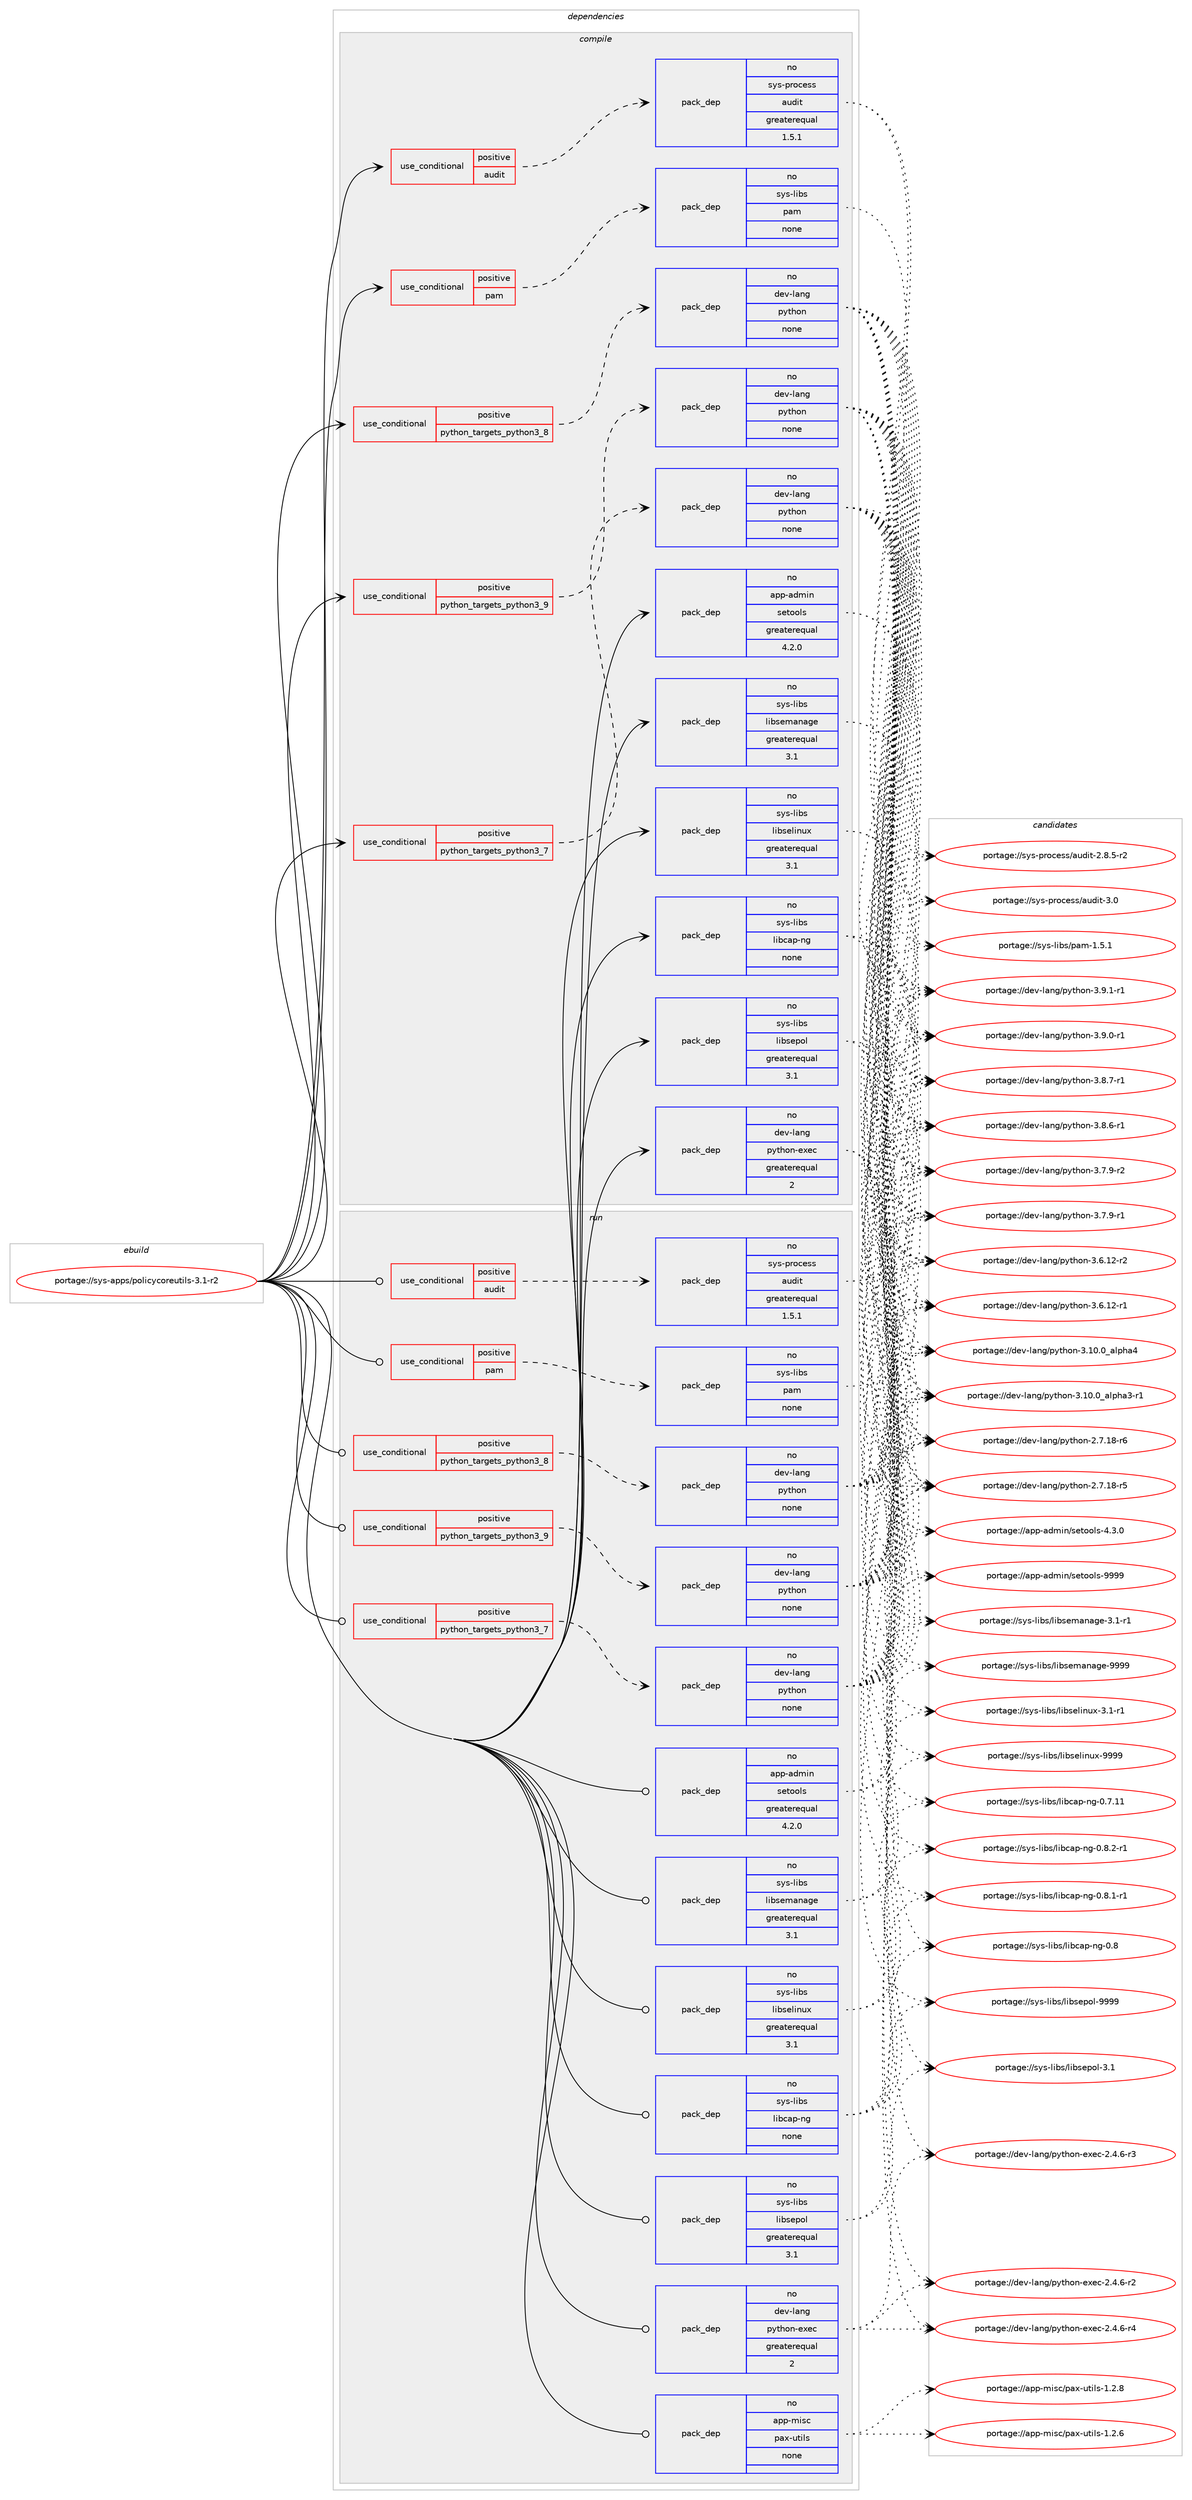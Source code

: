 digraph prolog {

# *************
# Graph options
# *************

newrank=true;
concentrate=true;
compound=true;
graph [rankdir=LR,fontname=Helvetica,fontsize=10,ranksep=1.5];#, ranksep=2.5, nodesep=0.2];
edge  [arrowhead=vee];
node  [fontname=Helvetica,fontsize=10];

# **********
# The ebuild
# **********

subgraph cluster_leftcol {
color=gray;
rank=same;
label=<<i>ebuild</i>>;
id [label="portage://sys-apps/policycoreutils-3.1-r2", color=red, width=4, href="../sys-apps/policycoreutils-3.1-r2.svg"];
}

# ****************
# The dependencies
# ****************

subgraph cluster_midcol {
color=gray;
label=<<i>dependencies</i>>;
subgraph cluster_compile {
fillcolor="#eeeeee";
style=filled;
label=<<i>compile</i>>;
subgraph cond3980 {
dependency13279 [label=<<TABLE BORDER="0" CELLBORDER="1" CELLSPACING="0" CELLPADDING="4"><TR><TD ROWSPAN="3" CELLPADDING="10">use_conditional</TD></TR><TR><TD>positive</TD></TR><TR><TD>audit</TD></TR></TABLE>>, shape=none, color=red];
subgraph pack9182 {
dependency13280 [label=<<TABLE BORDER="0" CELLBORDER="1" CELLSPACING="0" CELLPADDING="4" WIDTH="220"><TR><TD ROWSPAN="6" CELLPADDING="30">pack_dep</TD></TR><TR><TD WIDTH="110">no</TD></TR><TR><TD>sys-process</TD></TR><TR><TD>audit</TD></TR><TR><TD>greaterequal</TD></TR><TR><TD>1.5.1</TD></TR></TABLE>>, shape=none, color=blue];
}
dependency13279:e -> dependency13280:w [weight=20,style="dashed",arrowhead="vee"];
}
id:e -> dependency13279:w [weight=20,style="solid",arrowhead="vee"];
subgraph cond3981 {
dependency13281 [label=<<TABLE BORDER="0" CELLBORDER="1" CELLSPACING="0" CELLPADDING="4"><TR><TD ROWSPAN="3" CELLPADDING="10">use_conditional</TD></TR><TR><TD>positive</TD></TR><TR><TD>pam</TD></TR></TABLE>>, shape=none, color=red];
subgraph pack9183 {
dependency13282 [label=<<TABLE BORDER="0" CELLBORDER="1" CELLSPACING="0" CELLPADDING="4" WIDTH="220"><TR><TD ROWSPAN="6" CELLPADDING="30">pack_dep</TD></TR><TR><TD WIDTH="110">no</TD></TR><TR><TD>sys-libs</TD></TR><TR><TD>pam</TD></TR><TR><TD>none</TD></TR><TR><TD></TD></TR></TABLE>>, shape=none, color=blue];
}
dependency13281:e -> dependency13282:w [weight=20,style="dashed",arrowhead="vee"];
}
id:e -> dependency13281:w [weight=20,style="solid",arrowhead="vee"];
subgraph cond3982 {
dependency13283 [label=<<TABLE BORDER="0" CELLBORDER="1" CELLSPACING="0" CELLPADDING="4"><TR><TD ROWSPAN="3" CELLPADDING="10">use_conditional</TD></TR><TR><TD>positive</TD></TR><TR><TD>python_targets_python3_7</TD></TR></TABLE>>, shape=none, color=red];
subgraph pack9184 {
dependency13284 [label=<<TABLE BORDER="0" CELLBORDER="1" CELLSPACING="0" CELLPADDING="4" WIDTH="220"><TR><TD ROWSPAN="6" CELLPADDING="30">pack_dep</TD></TR><TR><TD WIDTH="110">no</TD></TR><TR><TD>dev-lang</TD></TR><TR><TD>python</TD></TR><TR><TD>none</TD></TR><TR><TD></TD></TR></TABLE>>, shape=none, color=blue];
}
dependency13283:e -> dependency13284:w [weight=20,style="dashed",arrowhead="vee"];
}
id:e -> dependency13283:w [weight=20,style="solid",arrowhead="vee"];
subgraph cond3983 {
dependency13285 [label=<<TABLE BORDER="0" CELLBORDER="1" CELLSPACING="0" CELLPADDING="4"><TR><TD ROWSPAN="3" CELLPADDING="10">use_conditional</TD></TR><TR><TD>positive</TD></TR><TR><TD>python_targets_python3_8</TD></TR></TABLE>>, shape=none, color=red];
subgraph pack9185 {
dependency13286 [label=<<TABLE BORDER="0" CELLBORDER="1" CELLSPACING="0" CELLPADDING="4" WIDTH="220"><TR><TD ROWSPAN="6" CELLPADDING="30">pack_dep</TD></TR><TR><TD WIDTH="110">no</TD></TR><TR><TD>dev-lang</TD></TR><TR><TD>python</TD></TR><TR><TD>none</TD></TR><TR><TD></TD></TR></TABLE>>, shape=none, color=blue];
}
dependency13285:e -> dependency13286:w [weight=20,style="dashed",arrowhead="vee"];
}
id:e -> dependency13285:w [weight=20,style="solid",arrowhead="vee"];
subgraph cond3984 {
dependency13287 [label=<<TABLE BORDER="0" CELLBORDER="1" CELLSPACING="0" CELLPADDING="4"><TR><TD ROWSPAN="3" CELLPADDING="10">use_conditional</TD></TR><TR><TD>positive</TD></TR><TR><TD>python_targets_python3_9</TD></TR></TABLE>>, shape=none, color=red];
subgraph pack9186 {
dependency13288 [label=<<TABLE BORDER="0" CELLBORDER="1" CELLSPACING="0" CELLPADDING="4" WIDTH="220"><TR><TD ROWSPAN="6" CELLPADDING="30">pack_dep</TD></TR><TR><TD WIDTH="110">no</TD></TR><TR><TD>dev-lang</TD></TR><TR><TD>python</TD></TR><TR><TD>none</TD></TR><TR><TD></TD></TR></TABLE>>, shape=none, color=blue];
}
dependency13287:e -> dependency13288:w [weight=20,style="dashed",arrowhead="vee"];
}
id:e -> dependency13287:w [weight=20,style="solid",arrowhead="vee"];
subgraph pack9187 {
dependency13289 [label=<<TABLE BORDER="0" CELLBORDER="1" CELLSPACING="0" CELLPADDING="4" WIDTH="220"><TR><TD ROWSPAN="6" CELLPADDING="30">pack_dep</TD></TR><TR><TD WIDTH="110">no</TD></TR><TR><TD>app-admin</TD></TR><TR><TD>setools</TD></TR><TR><TD>greaterequal</TD></TR><TR><TD>4.2.0</TD></TR></TABLE>>, shape=none, color=blue];
}
id:e -> dependency13289:w [weight=20,style="solid",arrowhead="vee"];
subgraph pack9188 {
dependency13290 [label=<<TABLE BORDER="0" CELLBORDER="1" CELLSPACING="0" CELLPADDING="4" WIDTH="220"><TR><TD ROWSPAN="6" CELLPADDING="30">pack_dep</TD></TR><TR><TD WIDTH="110">no</TD></TR><TR><TD>dev-lang</TD></TR><TR><TD>python-exec</TD></TR><TR><TD>greaterequal</TD></TR><TR><TD>2</TD></TR></TABLE>>, shape=none, color=blue];
}
id:e -> dependency13290:w [weight=20,style="solid",arrowhead="vee"];
subgraph pack9189 {
dependency13291 [label=<<TABLE BORDER="0" CELLBORDER="1" CELLSPACING="0" CELLPADDING="4" WIDTH="220"><TR><TD ROWSPAN="6" CELLPADDING="30">pack_dep</TD></TR><TR><TD WIDTH="110">no</TD></TR><TR><TD>sys-libs</TD></TR><TR><TD>libcap-ng</TD></TR><TR><TD>none</TD></TR><TR><TD></TD></TR></TABLE>>, shape=none, color=blue];
}
id:e -> dependency13291:w [weight=20,style="solid",arrowhead="vee"];
subgraph pack9190 {
dependency13292 [label=<<TABLE BORDER="0" CELLBORDER="1" CELLSPACING="0" CELLPADDING="4" WIDTH="220"><TR><TD ROWSPAN="6" CELLPADDING="30">pack_dep</TD></TR><TR><TD WIDTH="110">no</TD></TR><TR><TD>sys-libs</TD></TR><TR><TD>libselinux</TD></TR><TR><TD>greaterequal</TD></TR><TR><TD>3.1</TD></TR></TABLE>>, shape=none, color=blue];
}
id:e -> dependency13292:w [weight=20,style="solid",arrowhead="vee"];
subgraph pack9191 {
dependency13293 [label=<<TABLE BORDER="0" CELLBORDER="1" CELLSPACING="0" CELLPADDING="4" WIDTH="220"><TR><TD ROWSPAN="6" CELLPADDING="30">pack_dep</TD></TR><TR><TD WIDTH="110">no</TD></TR><TR><TD>sys-libs</TD></TR><TR><TD>libsemanage</TD></TR><TR><TD>greaterequal</TD></TR><TR><TD>3.1</TD></TR></TABLE>>, shape=none, color=blue];
}
id:e -> dependency13293:w [weight=20,style="solid",arrowhead="vee"];
subgraph pack9192 {
dependency13294 [label=<<TABLE BORDER="0" CELLBORDER="1" CELLSPACING="0" CELLPADDING="4" WIDTH="220"><TR><TD ROWSPAN="6" CELLPADDING="30">pack_dep</TD></TR><TR><TD WIDTH="110">no</TD></TR><TR><TD>sys-libs</TD></TR><TR><TD>libsepol</TD></TR><TR><TD>greaterequal</TD></TR><TR><TD>3.1</TD></TR></TABLE>>, shape=none, color=blue];
}
id:e -> dependency13294:w [weight=20,style="solid",arrowhead="vee"];
}
subgraph cluster_compileandrun {
fillcolor="#eeeeee";
style=filled;
label=<<i>compile and run</i>>;
}
subgraph cluster_run {
fillcolor="#eeeeee";
style=filled;
label=<<i>run</i>>;
subgraph cond3985 {
dependency13295 [label=<<TABLE BORDER="0" CELLBORDER="1" CELLSPACING="0" CELLPADDING="4"><TR><TD ROWSPAN="3" CELLPADDING="10">use_conditional</TD></TR><TR><TD>positive</TD></TR><TR><TD>audit</TD></TR></TABLE>>, shape=none, color=red];
subgraph pack9193 {
dependency13296 [label=<<TABLE BORDER="0" CELLBORDER="1" CELLSPACING="0" CELLPADDING="4" WIDTH="220"><TR><TD ROWSPAN="6" CELLPADDING="30">pack_dep</TD></TR><TR><TD WIDTH="110">no</TD></TR><TR><TD>sys-process</TD></TR><TR><TD>audit</TD></TR><TR><TD>greaterequal</TD></TR><TR><TD>1.5.1</TD></TR></TABLE>>, shape=none, color=blue];
}
dependency13295:e -> dependency13296:w [weight=20,style="dashed",arrowhead="vee"];
}
id:e -> dependency13295:w [weight=20,style="solid",arrowhead="odot"];
subgraph cond3986 {
dependency13297 [label=<<TABLE BORDER="0" CELLBORDER="1" CELLSPACING="0" CELLPADDING="4"><TR><TD ROWSPAN="3" CELLPADDING="10">use_conditional</TD></TR><TR><TD>positive</TD></TR><TR><TD>pam</TD></TR></TABLE>>, shape=none, color=red];
subgraph pack9194 {
dependency13298 [label=<<TABLE BORDER="0" CELLBORDER="1" CELLSPACING="0" CELLPADDING="4" WIDTH="220"><TR><TD ROWSPAN="6" CELLPADDING="30">pack_dep</TD></TR><TR><TD WIDTH="110">no</TD></TR><TR><TD>sys-libs</TD></TR><TR><TD>pam</TD></TR><TR><TD>none</TD></TR><TR><TD></TD></TR></TABLE>>, shape=none, color=blue];
}
dependency13297:e -> dependency13298:w [weight=20,style="dashed",arrowhead="vee"];
}
id:e -> dependency13297:w [weight=20,style="solid",arrowhead="odot"];
subgraph cond3987 {
dependency13299 [label=<<TABLE BORDER="0" CELLBORDER="1" CELLSPACING="0" CELLPADDING="4"><TR><TD ROWSPAN="3" CELLPADDING="10">use_conditional</TD></TR><TR><TD>positive</TD></TR><TR><TD>python_targets_python3_7</TD></TR></TABLE>>, shape=none, color=red];
subgraph pack9195 {
dependency13300 [label=<<TABLE BORDER="0" CELLBORDER="1" CELLSPACING="0" CELLPADDING="4" WIDTH="220"><TR><TD ROWSPAN="6" CELLPADDING="30">pack_dep</TD></TR><TR><TD WIDTH="110">no</TD></TR><TR><TD>dev-lang</TD></TR><TR><TD>python</TD></TR><TR><TD>none</TD></TR><TR><TD></TD></TR></TABLE>>, shape=none, color=blue];
}
dependency13299:e -> dependency13300:w [weight=20,style="dashed",arrowhead="vee"];
}
id:e -> dependency13299:w [weight=20,style="solid",arrowhead="odot"];
subgraph cond3988 {
dependency13301 [label=<<TABLE BORDER="0" CELLBORDER="1" CELLSPACING="0" CELLPADDING="4"><TR><TD ROWSPAN="3" CELLPADDING="10">use_conditional</TD></TR><TR><TD>positive</TD></TR><TR><TD>python_targets_python3_8</TD></TR></TABLE>>, shape=none, color=red];
subgraph pack9196 {
dependency13302 [label=<<TABLE BORDER="0" CELLBORDER="1" CELLSPACING="0" CELLPADDING="4" WIDTH="220"><TR><TD ROWSPAN="6" CELLPADDING="30">pack_dep</TD></TR><TR><TD WIDTH="110">no</TD></TR><TR><TD>dev-lang</TD></TR><TR><TD>python</TD></TR><TR><TD>none</TD></TR><TR><TD></TD></TR></TABLE>>, shape=none, color=blue];
}
dependency13301:e -> dependency13302:w [weight=20,style="dashed",arrowhead="vee"];
}
id:e -> dependency13301:w [weight=20,style="solid",arrowhead="odot"];
subgraph cond3989 {
dependency13303 [label=<<TABLE BORDER="0" CELLBORDER="1" CELLSPACING="0" CELLPADDING="4"><TR><TD ROWSPAN="3" CELLPADDING="10">use_conditional</TD></TR><TR><TD>positive</TD></TR><TR><TD>python_targets_python3_9</TD></TR></TABLE>>, shape=none, color=red];
subgraph pack9197 {
dependency13304 [label=<<TABLE BORDER="0" CELLBORDER="1" CELLSPACING="0" CELLPADDING="4" WIDTH="220"><TR><TD ROWSPAN="6" CELLPADDING="30">pack_dep</TD></TR><TR><TD WIDTH="110">no</TD></TR><TR><TD>dev-lang</TD></TR><TR><TD>python</TD></TR><TR><TD>none</TD></TR><TR><TD></TD></TR></TABLE>>, shape=none, color=blue];
}
dependency13303:e -> dependency13304:w [weight=20,style="dashed",arrowhead="vee"];
}
id:e -> dependency13303:w [weight=20,style="solid",arrowhead="odot"];
subgraph pack9198 {
dependency13305 [label=<<TABLE BORDER="0" CELLBORDER="1" CELLSPACING="0" CELLPADDING="4" WIDTH="220"><TR><TD ROWSPAN="6" CELLPADDING="30">pack_dep</TD></TR><TR><TD WIDTH="110">no</TD></TR><TR><TD>app-admin</TD></TR><TR><TD>setools</TD></TR><TR><TD>greaterequal</TD></TR><TR><TD>4.2.0</TD></TR></TABLE>>, shape=none, color=blue];
}
id:e -> dependency13305:w [weight=20,style="solid",arrowhead="odot"];
subgraph pack9199 {
dependency13306 [label=<<TABLE BORDER="0" CELLBORDER="1" CELLSPACING="0" CELLPADDING="4" WIDTH="220"><TR><TD ROWSPAN="6" CELLPADDING="30">pack_dep</TD></TR><TR><TD WIDTH="110">no</TD></TR><TR><TD>app-misc</TD></TR><TR><TD>pax-utils</TD></TR><TR><TD>none</TD></TR><TR><TD></TD></TR></TABLE>>, shape=none, color=blue];
}
id:e -> dependency13306:w [weight=20,style="solid",arrowhead="odot"];
subgraph pack9200 {
dependency13307 [label=<<TABLE BORDER="0" CELLBORDER="1" CELLSPACING="0" CELLPADDING="4" WIDTH="220"><TR><TD ROWSPAN="6" CELLPADDING="30">pack_dep</TD></TR><TR><TD WIDTH="110">no</TD></TR><TR><TD>dev-lang</TD></TR><TR><TD>python-exec</TD></TR><TR><TD>greaterequal</TD></TR><TR><TD>2</TD></TR></TABLE>>, shape=none, color=blue];
}
id:e -> dependency13307:w [weight=20,style="solid",arrowhead="odot"];
subgraph pack9201 {
dependency13308 [label=<<TABLE BORDER="0" CELLBORDER="1" CELLSPACING="0" CELLPADDING="4" WIDTH="220"><TR><TD ROWSPAN="6" CELLPADDING="30">pack_dep</TD></TR><TR><TD WIDTH="110">no</TD></TR><TR><TD>sys-libs</TD></TR><TR><TD>libcap-ng</TD></TR><TR><TD>none</TD></TR><TR><TD></TD></TR></TABLE>>, shape=none, color=blue];
}
id:e -> dependency13308:w [weight=20,style="solid",arrowhead="odot"];
subgraph pack9202 {
dependency13309 [label=<<TABLE BORDER="0" CELLBORDER="1" CELLSPACING="0" CELLPADDING="4" WIDTH="220"><TR><TD ROWSPAN="6" CELLPADDING="30">pack_dep</TD></TR><TR><TD WIDTH="110">no</TD></TR><TR><TD>sys-libs</TD></TR><TR><TD>libselinux</TD></TR><TR><TD>greaterequal</TD></TR><TR><TD>3.1</TD></TR></TABLE>>, shape=none, color=blue];
}
id:e -> dependency13309:w [weight=20,style="solid",arrowhead="odot"];
subgraph pack9203 {
dependency13310 [label=<<TABLE BORDER="0" CELLBORDER="1" CELLSPACING="0" CELLPADDING="4" WIDTH="220"><TR><TD ROWSPAN="6" CELLPADDING="30">pack_dep</TD></TR><TR><TD WIDTH="110">no</TD></TR><TR><TD>sys-libs</TD></TR><TR><TD>libsemanage</TD></TR><TR><TD>greaterequal</TD></TR><TR><TD>3.1</TD></TR></TABLE>>, shape=none, color=blue];
}
id:e -> dependency13310:w [weight=20,style="solid",arrowhead="odot"];
subgraph pack9204 {
dependency13311 [label=<<TABLE BORDER="0" CELLBORDER="1" CELLSPACING="0" CELLPADDING="4" WIDTH="220"><TR><TD ROWSPAN="6" CELLPADDING="30">pack_dep</TD></TR><TR><TD WIDTH="110">no</TD></TR><TR><TD>sys-libs</TD></TR><TR><TD>libsepol</TD></TR><TR><TD>greaterequal</TD></TR><TR><TD>3.1</TD></TR></TABLE>>, shape=none, color=blue];
}
id:e -> dependency13311:w [weight=20,style="solid",arrowhead="odot"];
}
}

# **************
# The candidates
# **************

subgraph cluster_choices {
rank=same;
color=gray;
label=<<i>candidates</i>>;

subgraph choice9182 {
color=black;
nodesep=1;
choice1151211154511211411199101115115479711710010511645514648 [label="portage://sys-process/audit-3.0", color=red, width=4,href="../sys-process/audit-3.0.svg"];
choice115121115451121141119910111511547971171001051164550465646534511450 [label="portage://sys-process/audit-2.8.5-r2", color=red, width=4,href="../sys-process/audit-2.8.5-r2.svg"];
dependency13280:e -> choice1151211154511211411199101115115479711710010511645514648:w [style=dotted,weight="100"];
dependency13280:e -> choice115121115451121141119910111511547971171001051164550465646534511450:w [style=dotted,weight="100"];
}
subgraph choice9183 {
color=black;
nodesep=1;
choice11512111545108105981154711297109454946534649 [label="portage://sys-libs/pam-1.5.1", color=red, width=4,href="../sys-libs/pam-1.5.1.svg"];
dependency13282:e -> choice11512111545108105981154711297109454946534649:w [style=dotted,weight="100"];
}
subgraph choice9184 {
color=black;
nodesep=1;
choice1001011184510897110103471121211161041111104551465746494511449 [label="portage://dev-lang/python-3.9.1-r1", color=red, width=4,href="../dev-lang/python-3.9.1-r1.svg"];
choice1001011184510897110103471121211161041111104551465746484511449 [label="portage://dev-lang/python-3.9.0-r1", color=red, width=4,href="../dev-lang/python-3.9.0-r1.svg"];
choice1001011184510897110103471121211161041111104551465646554511449 [label="portage://dev-lang/python-3.8.7-r1", color=red, width=4,href="../dev-lang/python-3.8.7-r1.svg"];
choice1001011184510897110103471121211161041111104551465646544511449 [label="portage://dev-lang/python-3.8.6-r1", color=red, width=4,href="../dev-lang/python-3.8.6-r1.svg"];
choice1001011184510897110103471121211161041111104551465546574511450 [label="portage://dev-lang/python-3.7.9-r2", color=red, width=4,href="../dev-lang/python-3.7.9-r2.svg"];
choice1001011184510897110103471121211161041111104551465546574511449 [label="portage://dev-lang/python-3.7.9-r1", color=red, width=4,href="../dev-lang/python-3.7.9-r1.svg"];
choice100101118451089711010347112121116104111110455146544649504511450 [label="portage://dev-lang/python-3.6.12-r2", color=red, width=4,href="../dev-lang/python-3.6.12-r2.svg"];
choice100101118451089711010347112121116104111110455146544649504511449 [label="portage://dev-lang/python-3.6.12-r1", color=red, width=4,href="../dev-lang/python-3.6.12-r1.svg"];
choice1001011184510897110103471121211161041111104551464948464895971081121049752 [label="portage://dev-lang/python-3.10.0_alpha4", color=red, width=4,href="../dev-lang/python-3.10.0_alpha4.svg"];
choice10010111845108971101034711212111610411111045514649484648959710811210497514511449 [label="portage://dev-lang/python-3.10.0_alpha3-r1", color=red, width=4,href="../dev-lang/python-3.10.0_alpha3-r1.svg"];
choice100101118451089711010347112121116104111110455046554649564511454 [label="portage://dev-lang/python-2.7.18-r6", color=red, width=4,href="../dev-lang/python-2.7.18-r6.svg"];
choice100101118451089711010347112121116104111110455046554649564511453 [label="portage://dev-lang/python-2.7.18-r5", color=red, width=4,href="../dev-lang/python-2.7.18-r5.svg"];
dependency13284:e -> choice1001011184510897110103471121211161041111104551465746494511449:w [style=dotted,weight="100"];
dependency13284:e -> choice1001011184510897110103471121211161041111104551465746484511449:w [style=dotted,weight="100"];
dependency13284:e -> choice1001011184510897110103471121211161041111104551465646554511449:w [style=dotted,weight="100"];
dependency13284:e -> choice1001011184510897110103471121211161041111104551465646544511449:w [style=dotted,weight="100"];
dependency13284:e -> choice1001011184510897110103471121211161041111104551465546574511450:w [style=dotted,weight="100"];
dependency13284:e -> choice1001011184510897110103471121211161041111104551465546574511449:w [style=dotted,weight="100"];
dependency13284:e -> choice100101118451089711010347112121116104111110455146544649504511450:w [style=dotted,weight="100"];
dependency13284:e -> choice100101118451089711010347112121116104111110455146544649504511449:w [style=dotted,weight="100"];
dependency13284:e -> choice1001011184510897110103471121211161041111104551464948464895971081121049752:w [style=dotted,weight="100"];
dependency13284:e -> choice10010111845108971101034711212111610411111045514649484648959710811210497514511449:w [style=dotted,weight="100"];
dependency13284:e -> choice100101118451089711010347112121116104111110455046554649564511454:w [style=dotted,weight="100"];
dependency13284:e -> choice100101118451089711010347112121116104111110455046554649564511453:w [style=dotted,weight="100"];
}
subgraph choice9185 {
color=black;
nodesep=1;
choice1001011184510897110103471121211161041111104551465746494511449 [label="portage://dev-lang/python-3.9.1-r1", color=red, width=4,href="../dev-lang/python-3.9.1-r1.svg"];
choice1001011184510897110103471121211161041111104551465746484511449 [label="portage://dev-lang/python-3.9.0-r1", color=red, width=4,href="../dev-lang/python-3.9.0-r1.svg"];
choice1001011184510897110103471121211161041111104551465646554511449 [label="portage://dev-lang/python-3.8.7-r1", color=red, width=4,href="../dev-lang/python-3.8.7-r1.svg"];
choice1001011184510897110103471121211161041111104551465646544511449 [label="portage://dev-lang/python-3.8.6-r1", color=red, width=4,href="../dev-lang/python-3.8.6-r1.svg"];
choice1001011184510897110103471121211161041111104551465546574511450 [label="portage://dev-lang/python-3.7.9-r2", color=red, width=4,href="../dev-lang/python-3.7.9-r2.svg"];
choice1001011184510897110103471121211161041111104551465546574511449 [label="portage://dev-lang/python-3.7.9-r1", color=red, width=4,href="../dev-lang/python-3.7.9-r1.svg"];
choice100101118451089711010347112121116104111110455146544649504511450 [label="portage://dev-lang/python-3.6.12-r2", color=red, width=4,href="../dev-lang/python-3.6.12-r2.svg"];
choice100101118451089711010347112121116104111110455146544649504511449 [label="portage://dev-lang/python-3.6.12-r1", color=red, width=4,href="../dev-lang/python-3.6.12-r1.svg"];
choice1001011184510897110103471121211161041111104551464948464895971081121049752 [label="portage://dev-lang/python-3.10.0_alpha4", color=red, width=4,href="../dev-lang/python-3.10.0_alpha4.svg"];
choice10010111845108971101034711212111610411111045514649484648959710811210497514511449 [label="portage://dev-lang/python-3.10.0_alpha3-r1", color=red, width=4,href="../dev-lang/python-3.10.0_alpha3-r1.svg"];
choice100101118451089711010347112121116104111110455046554649564511454 [label="portage://dev-lang/python-2.7.18-r6", color=red, width=4,href="../dev-lang/python-2.7.18-r6.svg"];
choice100101118451089711010347112121116104111110455046554649564511453 [label="portage://dev-lang/python-2.7.18-r5", color=red, width=4,href="../dev-lang/python-2.7.18-r5.svg"];
dependency13286:e -> choice1001011184510897110103471121211161041111104551465746494511449:w [style=dotted,weight="100"];
dependency13286:e -> choice1001011184510897110103471121211161041111104551465746484511449:w [style=dotted,weight="100"];
dependency13286:e -> choice1001011184510897110103471121211161041111104551465646554511449:w [style=dotted,weight="100"];
dependency13286:e -> choice1001011184510897110103471121211161041111104551465646544511449:w [style=dotted,weight="100"];
dependency13286:e -> choice1001011184510897110103471121211161041111104551465546574511450:w [style=dotted,weight="100"];
dependency13286:e -> choice1001011184510897110103471121211161041111104551465546574511449:w [style=dotted,weight="100"];
dependency13286:e -> choice100101118451089711010347112121116104111110455146544649504511450:w [style=dotted,weight="100"];
dependency13286:e -> choice100101118451089711010347112121116104111110455146544649504511449:w [style=dotted,weight="100"];
dependency13286:e -> choice1001011184510897110103471121211161041111104551464948464895971081121049752:w [style=dotted,weight="100"];
dependency13286:e -> choice10010111845108971101034711212111610411111045514649484648959710811210497514511449:w [style=dotted,weight="100"];
dependency13286:e -> choice100101118451089711010347112121116104111110455046554649564511454:w [style=dotted,weight="100"];
dependency13286:e -> choice100101118451089711010347112121116104111110455046554649564511453:w [style=dotted,weight="100"];
}
subgraph choice9186 {
color=black;
nodesep=1;
choice1001011184510897110103471121211161041111104551465746494511449 [label="portage://dev-lang/python-3.9.1-r1", color=red, width=4,href="../dev-lang/python-3.9.1-r1.svg"];
choice1001011184510897110103471121211161041111104551465746484511449 [label="portage://dev-lang/python-3.9.0-r1", color=red, width=4,href="../dev-lang/python-3.9.0-r1.svg"];
choice1001011184510897110103471121211161041111104551465646554511449 [label="portage://dev-lang/python-3.8.7-r1", color=red, width=4,href="../dev-lang/python-3.8.7-r1.svg"];
choice1001011184510897110103471121211161041111104551465646544511449 [label="portage://dev-lang/python-3.8.6-r1", color=red, width=4,href="../dev-lang/python-3.8.6-r1.svg"];
choice1001011184510897110103471121211161041111104551465546574511450 [label="portage://dev-lang/python-3.7.9-r2", color=red, width=4,href="../dev-lang/python-3.7.9-r2.svg"];
choice1001011184510897110103471121211161041111104551465546574511449 [label="portage://dev-lang/python-3.7.9-r1", color=red, width=4,href="../dev-lang/python-3.7.9-r1.svg"];
choice100101118451089711010347112121116104111110455146544649504511450 [label="portage://dev-lang/python-3.6.12-r2", color=red, width=4,href="../dev-lang/python-3.6.12-r2.svg"];
choice100101118451089711010347112121116104111110455146544649504511449 [label="portage://dev-lang/python-3.6.12-r1", color=red, width=4,href="../dev-lang/python-3.6.12-r1.svg"];
choice1001011184510897110103471121211161041111104551464948464895971081121049752 [label="portage://dev-lang/python-3.10.0_alpha4", color=red, width=4,href="../dev-lang/python-3.10.0_alpha4.svg"];
choice10010111845108971101034711212111610411111045514649484648959710811210497514511449 [label="portage://dev-lang/python-3.10.0_alpha3-r1", color=red, width=4,href="../dev-lang/python-3.10.0_alpha3-r1.svg"];
choice100101118451089711010347112121116104111110455046554649564511454 [label="portage://dev-lang/python-2.7.18-r6", color=red, width=4,href="../dev-lang/python-2.7.18-r6.svg"];
choice100101118451089711010347112121116104111110455046554649564511453 [label="portage://dev-lang/python-2.7.18-r5", color=red, width=4,href="../dev-lang/python-2.7.18-r5.svg"];
dependency13288:e -> choice1001011184510897110103471121211161041111104551465746494511449:w [style=dotted,weight="100"];
dependency13288:e -> choice1001011184510897110103471121211161041111104551465746484511449:w [style=dotted,weight="100"];
dependency13288:e -> choice1001011184510897110103471121211161041111104551465646554511449:w [style=dotted,weight="100"];
dependency13288:e -> choice1001011184510897110103471121211161041111104551465646544511449:w [style=dotted,weight="100"];
dependency13288:e -> choice1001011184510897110103471121211161041111104551465546574511450:w [style=dotted,weight="100"];
dependency13288:e -> choice1001011184510897110103471121211161041111104551465546574511449:w [style=dotted,weight="100"];
dependency13288:e -> choice100101118451089711010347112121116104111110455146544649504511450:w [style=dotted,weight="100"];
dependency13288:e -> choice100101118451089711010347112121116104111110455146544649504511449:w [style=dotted,weight="100"];
dependency13288:e -> choice1001011184510897110103471121211161041111104551464948464895971081121049752:w [style=dotted,weight="100"];
dependency13288:e -> choice10010111845108971101034711212111610411111045514649484648959710811210497514511449:w [style=dotted,weight="100"];
dependency13288:e -> choice100101118451089711010347112121116104111110455046554649564511454:w [style=dotted,weight="100"];
dependency13288:e -> choice100101118451089711010347112121116104111110455046554649564511453:w [style=dotted,weight="100"];
}
subgraph choice9187 {
color=black;
nodesep=1;
choice971121124597100109105110471151011161111111081154557575757 [label="portage://app-admin/setools-9999", color=red, width=4,href="../app-admin/setools-9999.svg"];
choice97112112459710010910511047115101116111111108115455246514648 [label="portage://app-admin/setools-4.3.0", color=red, width=4,href="../app-admin/setools-4.3.0.svg"];
dependency13289:e -> choice971121124597100109105110471151011161111111081154557575757:w [style=dotted,weight="100"];
dependency13289:e -> choice97112112459710010910511047115101116111111108115455246514648:w [style=dotted,weight="100"];
}
subgraph choice9188 {
color=black;
nodesep=1;
choice10010111845108971101034711212111610411111045101120101994550465246544511452 [label="portage://dev-lang/python-exec-2.4.6-r4", color=red, width=4,href="../dev-lang/python-exec-2.4.6-r4.svg"];
choice10010111845108971101034711212111610411111045101120101994550465246544511451 [label="portage://dev-lang/python-exec-2.4.6-r3", color=red, width=4,href="../dev-lang/python-exec-2.4.6-r3.svg"];
choice10010111845108971101034711212111610411111045101120101994550465246544511450 [label="portage://dev-lang/python-exec-2.4.6-r2", color=red, width=4,href="../dev-lang/python-exec-2.4.6-r2.svg"];
dependency13290:e -> choice10010111845108971101034711212111610411111045101120101994550465246544511452:w [style=dotted,weight="100"];
dependency13290:e -> choice10010111845108971101034711212111610411111045101120101994550465246544511451:w [style=dotted,weight="100"];
dependency13290:e -> choice10010111845108971101034711212111610411111045101120101994550465246544511450:w [style=dotted,weight="100"];
}
subgraph choice9189 {
color=black;
nodesep=1;
choice115121115451081059811547108105989997112451101034548465646504511449 [label="portage://sys-libs/libcap-ng-0.8.2-r1", color=red, width=4,href="../sys-libs/libcap-ng-0.8.2-r1.svg"];
choice115121115451081059811547108105989997112451101034548465646494511449 [label="portage://sys-libs/libcap-ng-0.8.1-r1", color=red, width=4,href="../sys-libs/libcap-ng-0.8.1-r1.svg"];
choice1151211154510810598115471081059899971124511010345484656 [label="portage://sys-libs/libcap-ng-0.8", color=red, width=4,href="../sys-libs/libcap-ng-0.8.svg"];
choice1151211154510810598115471081059899971124511010345484655464949 [label="portage://sys-libs/libcap-ng-0.7.11", color=red, width=4,href="../sys-libs/libcap-ng-0.7.11.svg"];
dependency13291:e -> choice115121115451081059811547108105989997112451101034548465646504511449:w [style=dotted,weight="100"];
dependency13291:e -> choice115121115451081059811547108105989997112451101034548465646494511449:w [style=dotted,weight="100"];
dependency13291:e -> choice1151211154510810598115471081059899971124511010345484656:w [style=dotted,weight="100"];
dependency13291:e -> choice1151211154510810598115471081059899971124511010345484655464949:w [style=dotted,weight="100"];
}
subgraph choice9190 {
color=black;
nodesep=1;
choice115121115451081059811547108105981151011081051101171204557575757 [label="portage://sys-libs/libselinux-9999", color=red, width=4,href="../sys-libs/libselinux-9999.svg"];
choice11512111545108105981154710810598115101108105110117120455146494511449 [label="portage://sys-libs/libselinux-3.1-r1", color=red, width=4,href="../sys-libs/libselinux-3.1-r1.svg"];
dependency13292:e -> choice115121115451081059811547108105981151011081051101171204557575757:w [style=dotted,weight="100"];
dependency13292:e -> choice11512111545108105981154710810598115101108105110117120455146494511449:w [style=dotted,weight="100"];
}
subgraph choice9191 {
color=black;
nodesep=1;
choice1151211154510810598115471081059811510110997110971031014557575757 [label="portage://sys-libs/libsemanage-9999", color=red, width=4,href="../sys-libs/libsemanage-9999.svg"];
choice115121115451081059811547108105981151011099711097103101455146494511449 [label="portage://sys-libs/libsemanage-3.1-r1", color=red, width=4,href="../sys-libs/libsemanage-3.1-r1.svg"];
dependency13293:e -> choice1151211154510810598115471081059811510110997110971031014557575757:w [style=dotted,weight="100"];
dependency13293:e -> choice115121115451081059811547108105981151011099711097103101455146494511449:w [style=dotted,weight="100"];
}
subgraph choice9192 {
color=black;
nodesep=1;
choice115121115451081059811547108105981151011121111084557575757 [label="portage://sys-libs/libsepol-9999", color=red, width=4,href="../sys-libs/libsepol-9999.svg"];
choice1151211154510810598115471081059811510111211110845514649 [label="portage://sys-libs/libsepol-3.1", color=red, width=4,href="../sys-libs/libsepol-3.1.svg"];
dependency13294:e -> choice115121115451081059811547108105981151011121111084557575757:w [style=dotted,weight="100"];
dependency13294:e -> choice1151211154510810598115471081059811510111211110845514649:w [style=dotted,weight="100"];
}
subgraph choice9193 {
color=black;
nodesep=1;
choice1151211154511211411199101115115479711710010511645514648 [label="portage://sys-process/audit-3.0", color=red, width=4,href="../sys-process/audit-3.0.svg"];
choice115121115451121141119910111511547971171001051164550465646534511450 [label="portage://sys-process/audit-2.8.5-r2", color=red, width=4,href="../sys-process/audit-2.8.5-r2.svg"];
dependency13296:e -> choice1151211154511211411199101115115479711710010511645514648:w [style=dotted,weight="100"];
dependency13296:e -> choice115121115451121141119910111511547971171001051164550465646534511450:w [style=dotted,weight="100"];
}
subgraph choice9194 {
color=black;
nodesep=1;
choice11512111545108105981154711297109454946534649 [label="portage://sys-libs/pam-1.5.1", color=red, width=4,href="../sys-libs/pam-1.5.1.svg"];
dependency13298:e -> choice11512111545108105981154711297109454946534649:w [style=dotted,weight="100"];
}
subgraph choice9195 {
color=black;
nodesep=1;
choice1001011184510897110103471121211161041111104551465746494511449 [label="portage://dev-lang/python-3.9.1-r1", color=red, width=4,href="../dev-lang/python-3.9.1-r1.svg"];
choice1001011184510897110103471121211161041111104551465746484511449 [label="portage://dev-lang/python-3.9.0-r1", color=red, width=4,href="../dev-lang/python-3.9.0-r1.svg"];
choice1001011184510897110103471121211161041111104551465646554511449 [label="portage://dev-lang/python-3.8.7-r1", color=red, width=4,href="../dev-lang/python-3.8.7-r1.svg"];
choice1001011184510897110103471121211161041111104551465646544511449 [label="portage://dev-lang/python-3.8.6-r1", color=red, width=4,href="../dev-lang/python-3.8.6-r1.svg"];
choice1001011184510897110103471121211161041111104551465546574511450 [label="portage://dev-lang/python-3.7.9-r2", color=red, width=4,href="../dev-lang/python-3.7.9-r2.svg"];
choice1001011184510897110103471121211161041111104551465546574511449 [label="portage://dev-lang/python-3.7.9-r1", color=red, width=4,href="../dev-lang/python-3.7.9-r1.svg"];
choice100101118451089711010347112121116104111110455146544649504511450 [label="portage://dev-lang/python-3.6.12-r2", color=red, width=4,href="../dev-lang/python-3.6.12-r2.svg"];
choice100101118451089711010347112121116104111110455146544649504511449 [label="portage://dev-lang/python-3.6.12-r1", color=red, width=4,href="../dev-lang/python-3.6.12-r1.svg"];
choice1001011184510897110103471121211161041111104551464948464895971081121049752 [label="portage://dev-lang/python-3.10.0_alpha4", color=red, width=4,href="../dev-lang/python-3.10.0_alpha4.svg"];
choice10010111845108971101034711212111610411111045514649484648959710811210497514511449 [label="portage://dev-lang/python-3.10.0_alpha3-r1", color=red, width=4,href="../dev-lang/python-3.10.0_alpha3-r1.svg"];
choice100101118451089711010347112121116104111110455046554649564511454 [label="portage://dev-lang/python-2.7.18-r6", color=red, width=4,href="../dev-lang/python-2.7.18-r6.svg"];
choice100101118451089711010347112121116104111110455046554649564511453 [label="portage://dev-lang/python-2.7.18-r5", color=red, width=4,href="../dev-lang/python-2.7.18-r5.svg"];
dependency13300:e -> choice1001011184510897110103471121211161041111104551465746494511449:w [style=dotted,weight="100"];
dependency13300:e -> choice1001011184510897110103471121211161041111104551465746484511449:w [style=dotted,weight="100"];
dependency13300:e -> choice1001011184510897110103471121211161041111104551465646554511449:w [style=dotted,weight="100"];
dependency13300:e -> choice1001011184510897110103471121211161041111104551465646544511449:w [style=dotted,weight="100"];
dependency13300:e -> choice1001011184510897110103471121211161041111104551465546574511450:w [style=dotted,weight="100"];
dependency13300:e -> choice1001011184510897110103471121211161041111104551465546574511449:w [style=dotted,weight="100"];
dependency13300:e -> choice100101118451089711010347112121116104111110455146544649504511450:w [style=dotted,weight="100"];
dependency13300:e -> choice100101118451089711010347112121116104111110455146544649504511449:w [style=dotted,weight="100"];
dependency13300:e -> choice1001011184510897110103471121211161041111104551464948464895971081121049752:w [style=dotted,weight="100"];
dependency13300:e -> choice10010111845108971101034711212111610411111045514649484648959710811210497514511449:w [style=dotted,weight="100"];
dependency13300:e -> choice100101118451089711010347112121116104111110455046554649564511454:w [style=dotted,weight="100"];
dependency13300:e -> choice100101118451089711010347112121116104111110455046554649564511453:w [style=dotted,weight="100"];
}
subgraph choice9196 {
color=black;
nodesep=1;
choice1001011184510897110103471121211161041111104551465746494511449 [label="portage://dev-lang/python-3.9.1-r1", color=red, width=4,href="../dev-lang/python-3.9.1-r1.svg"];
choice1001011184510897110103471121211161041111104551465746484511449 [label="portage://dev-lang/python-3.9.0-r1", color=red, width=4,href="../dev-lang/python-3.9.0-r1.svg"];
choice1001011184510897110103471121211161041111104551465646554511449 [label="portage://dev-lang/python-3.8.7-r1", color=red, width=4,href="../dev-lang/python-3.8.7-r1.svg"];
choice1001011184510897110103471121211161041111104551465646544511449 [label="portage://dev-lang/python-3.8.6-r1", color=red, width=4,href="../dev-lang/python-3.8.6-r1.svg"];
choice1001011184510897110103471121211161041111104551465546574511450 [label="portage://dev-lang/python-3.7.9-r2", color=red, width=4,href="../dev-lang/python-3.7.9-r2.svg"];
choice1001011184510897110103471121211161041111104551465546574511449 [label="portage://dev-lang/python-3.7.9-r1", color=red, width=4,href="../dev-lang/python-3.7.9-r1.svg"];
choice100101118451089711010347112121116104111110455146544649504511450 [label="portage://dev-lang/python-3.6.12-r2", color=red, width=4,href="../dev-lang/python-3.6.12-r2.svg"];
choice100101118451089711010347112121116104111110455146544649504511449 [label="portage://dev-lang/python-3.6.12-r1", color=red, width=4,href="../dev-lang/python-3.6.12-r1.svg"];
choice1001011184510897110103471121211161041111104551464948464895971081121049752 [label="portage://dev-lang/python-3.10.0_alpha4", color=red, width=4,href="../dev-lang/python-3.10.0_alpha4.svg"];
choice10010111845108971101034711212111610411111045514649484648959710811210497514511449 [label="portage://dev-lang/python-3.10.0_alpha3-r1", color=red, width=4,href="../dev-lang/python-3.10.0_alpha3-r1.svg"];
choice100101118451089711010347112121116104111110455046554649564511454 [label="portage://dev-lang/python-2.7.18-r6", color=red, width=4,href="../dev-lang/python-2.7.18-r6.svg"];
choice100101118451089711010347112121116104111110455046554649564511453 [label="portage://dev-lang/python-2.7.18-r5", color=red, width=4,href="../dev-lang/python-2.7.18-r5.svg"];
dependency13302:e -> choice1001011184510897110103471121211161041111104551465746494511449:w [style=dotted,weight="100"];
dependency13302:e -> choice1001011184510897110103471121211161041111104551465746484511449:w [style=dotted,weight="100"];
dependency13302:e -> choice1001011184510897110103471121211161041111104551465646554511449:w [style=dotted,weight="100"];
dependency13302:e -> choice1001011184510897110103471121211161041111104551465646544511449:w [style=dotted,weight="100"];
dependency13302:e -> choice1001011184510897110103471121211161041111104551465546574511450:w [style=dotted,weight="100"];
dependency13302:e -> choice1001011184510897110103471121211161041111104551465546574511449:w [style=dotted,weight="100"];
dependency13302:e -> choice100101118451089711010347112121116104111110455146544649504511450:w [style=dotted,weight="100"];
dependency13302:e -> choice100101118451089711010347112121116104111110455146544649504511449:w [style=dotted,weight="100"];
dependency13302:e -> choice1001011184510897110103471121211161041111104551464948464895971081121049752:w [style=dotted,weight="100"];
dependency13302:e -> choice10010111845108971101034711212111610411111045514649484648959710811210497514511449:w [style=dotted,weight="100"];
dependency13302:e -> choice100101118451089711010347112121116104111110455046554649564511454:w [style=dotted,weight="100"];
dependency13302:e -> choice100101118451089711010347112121116104111110455046554649564511453:w [style=dotted,weight="100"];
}
subgraph choice9197 {
color=black;
nodesep=1;
choice1001011184510897110103471121211161041111104551465746494511449 [label="portage://dev-lang/python-3.9.1-r1", color=red, width=4,href="../dev-lang/python-3.9.1-r1.svg"];
choice1001011184510897110103471121211161041111104551465746484511449 [label="portage://dev-lang/python-3.9.0-r1", color=red, width=4,href="../dev-lang/python-3.9.0-r1.svg"];
choice1001011184510897110103471121211161041111104551465646554511449 [label="portage://dev-lang/python-3.8.7-r1", color=red, width=4,href="../dev-lang/python-3.8.7-r1.svg"];
choice1001011184510897110103471121211161041111104551465646544511449 [label="portage://dev-lang/python-3.8.6-r1", color=red, width=4,href="../dev-lang/python-3.8.6-r1.svg"];
choice1001011184510897110103471121211161041111104551465546574511450 [label="portage://dev-lang/python-3.7.9-r2", color=red, width=4,href="../dev-lang/python-3.7.9-r2.svg"];
choice1001011184510897110103471121211161041111104551465546574511449 [label="portage://dev-lang/python-3.7.9-r1", color=red, width=4,href="../dev-lang/python-3.7.9-r1.svg"];
choice100101118451089711010347112121116104111110455146544649504511450 [label="portage://dev-lang/python-3.6.12-r2", color=red, width=4,href="../dev-lang/python-3.6.12-r2.svg"];
choice100101118451089711010347112121116104111110455146544649504511449 [label="portage://dev-lang/python-3.6.12-r1", color=red, width=4,href="../dev-lang/python-3.6.12-r1.svg"];
choice1001011184510897110103471121211161041111104551464948464895971081121049752 [label="portage://dev-lang/python-3.10.0_alpha4", color=red, width=4,href="../dev-lang/python-3.10.0_alpha4.svg"];
choice10010111845108971101034711212111610411111045514649484648959710811210497514511449 [label="portage://dev-lang/python-3.10.0_alpha3-r1", color=red, width=4,href="../dev-lang/python-3.10.0_alpha3-r1.svg"];
choice100101118451089711010347112121116104111110455046554649564511454 [label="portage://dev-lang/python-2.7.18-r6", color=red, width=4,href="../dev-lang/python-2.7.18-r6.svg"];
choice100101118451089711010347112121116104111110455046554649564511453 [label="portage://dev-lang/python-2.7.18-r5", color=red, width=4,href="../dev-lang/python-2.7.18-r5.svg"];
dependency13304:e -> choice1001011184510897110103471121211161041111104551465746494511449:w [style=dotted,weight="100"];
dependency13304:e -> choice1001011184510897110103471121211161041111104551465746484511449:w [style=dotted,weight="100"];
dependency13304:e -> choice1001011184510897110103471121211161041111104551465646554511449:w [style=dotted,weight="100"];
dependency13304:e -> choice1001011184510897110103471121211161041111104551465646544511449:w [style=dotted,weight="100"];
dependency13304:e -> choice1001011184510897110103471121211161041111104551465546574511450:w [style=dotted,weight="100"];
dependency13304:e -> choice1001011184510897110103471121211161041111104551465546574511449:w [style=dotted,weight="100"];
dependency13304:e -> choice100101118451089711010347112121116104111110455146544649504511450:w [style=dotted,weight="100"];
dependency13304:e -> choice100101118451089711010347112121116104111110455146544649504511449:w [style=dotted,weight="100"];
dependency13304:e -> choice1001011184510897110103471121211161041111104551464948464895971081121049752:w [style=dotted,weight="100"];
dependency13304:e -> choice10010111845108971101034711212111610411111045514649484648959710811210497514511449:w [style=dotted,weight="100"];
dependency13304:e -> choice100101118451089711010347112121116104111110455046554649564511454:w [style=dotted,weight="100"];
dependency13304:e -> choice100101118451089711010347112121116104111110455046554649564511453:w [style=dotted,weight="100"];
}
subgraph choice9198 {
color=black;
nodesep=1;
choice971121124597100109105110471151011161111111081154557575757 [label="portage://app-admin/setools-9999", color=red, width=4,href="../app-admin/setools-9999.svg"];
choice97112112459710010910511047115101116111111108115455246514648 [label="portage://app-admin/setools-4.3.0", color=red, width=4,href="../app-admin/setools-4.3.0.svg"];
dependency13305:e -> choice971121124597100109105110471151011161111111081154557575757:w [style=dotted,weight="100"];
dependency13305:e -> choice97112112459710010910511047115101116111111108115455246514648:w [style=dotted,weight="100"];
}
subgraph choice9199 {
color=black;
nodesep=1;
choice971121124510910511599471129712045117116105108115454946504656 [label="portage://app-misc/pax-utils-1.2.8", color=red, width=4,href="../app-misc/pax-utils-1.2.8.svg"];
choice971121124510910511599471129712045117116105108115454946504654 [label="portage://app-misc/pax-utils-1.2.6", color=red, width=4,href="../app-misc/pax-utils-1.2.6.svg"];
dependency13306:e -> choice971121124510910511599471129712045117116105108115454946504656:w [style=dotted,weight="100"];
dependency13306:e -> choice971121124510910511599471129712045117116105108115454946504654:w [style=dotted,weight="100"];
}
subgraph choice9200 {
color=black;
nodesep=1;
choice10010111845108971101034711212111610411111045101120101994550465246544511452 [label="portage://dev-lang/python-exec-2.4.6-r4", color=red, width=4,href="../dev-lang/python-exec-2.4.6-r4.svg"];
choice10010111845108971101034711212111610411111045101120101994550465246544511451 [label="portage://dev-lang/python-exec-2.4.6-r3", color=red, width=4,href="../dev-lang/python-exec-2.4.6-r3.svg"];
choice10010111845108971101034711212111610411111045101120101994550465246544511450 [label="portage://dev-lang/python-exec-2.4.6-r2", color=red, width=4,href="../dev-lang/python-exec-2.4.6-r2.svg"];
dependency13307:e -> choice10010111845108971101034711212111610411111045101120101994550465246544511452:w [style=dotted,weight="100"];
dependency13307:e -> choice10010111845108971101034711212111610411111045101120101994550465246544511451:w [style=dotted,weight="100"];
dependency13307:e -> choice10010111845108971101034711212111610411111045101120101994550465246544511450:w [style=dotted,weight="100"];
}
subgraph choice9201 {
color=black;
nodesep=1;
choice115121115451081059811547108105989997112451101034548465646504511449 [label="portage://sys-libs/libcap-ng-0.8.2-r1", color=red, width=4,href="../sys-libs/libcap-ng-0.8.2-r1.svg"];
choice115121115451081059811547108105989997112451101034548465646494511449 [label="portage://sys-libs/libcap-ng-0.8.1-r1", color=red, width=4,href="../sys-libs/libcap-ng-0.8.1-r1.svg"];
choice1151211154510810598115471081059899971124511010345484656 [label="portage://sys-libs/libcap-ng-0.8", color=red, width=4,href="../sys-libs/libcap-ng-0.8.svg"];
choice1151211154510810598115471081059899971124511010345484655464949 [label="portage://sys-libs/libcap-ng-0.7.11", color=red, width=4,href="../sys-libs/libcap-ng-0.7.11.svg"];
dependency13308:e -> choice115121115451081059811547108105989997112451101034548465646504511449:w [style=dotted,weight="100"];
dependency13308:e -> choice115121115451081059811547108105989997112451101034548465646494511449:w [style=dotted,weight="100"];
dependency13308:e -> choice1151211154510810598115471081059899971124511010345484656:w [style=dotted,weight="100"];
dependency13308:e -> choice1151211154510810598115471081059899971124511010345484655464949:w [style=dotted,weight="100"];
}
subgraph choice9202 {
color=black;
nodesep=1;
choice115121115451081059811547108105981151011081051101171204557575757 [label="portage://sys-libs/libselinux-9999", color=red, width=4,href="../sys-libs/libselinux-9999.svg"];
choice11512111545108105981154710810598115101108105110117120455146494511449 [label="portage://sys-libs/libselinux-3.1-r1", color=red, width=4,href="../sys-libs/libselinux-3.1-r1.svg"];
dependency13309:e -> choice115121115451081059811547108105981151011081051101171204557575757:w [style=dotted,weight="100"];
dependency13309:e -> choice11512111545108105981154710810598115101108105110117120455146494511449:w [style=dotted,weight="100"];
}
subgraph choice9203 {
color=black;
nodesep=1;
choice1151211154510810598115471081059811510110997110971031014557575757 [label="portage://sys-libs/libsemanage-9999", color=red, width=4,href="../sys-libs/libsemanage-9999.svg"];
choice115121115451081059811547108105981151011099711097103101455146494511449 [label="portage://sys-libs/libsemanage-3.1-r1", color=red, width=4,href="../sys-libs/libsemanage-3.1-r1.svg"];
dependency13310:e -> choice1151211154510810598115471081059811510110997110971031014557575757:w [style=dotted,weight="100"];
dependency13310:e -> choice115121115451081059811547108105981151011099711097103101455146494511449:w [style=dotted,weight="100"];
}
subgraph choice9204 {
color=black;
nodesep=1;
choice115121115451081059811547108105981151011121111084557575757 [label="portage://sys-libs/libsepol-9999", color=red, width=4,href="../sys-libs/libsepol-9999.svg"];
choice1151211154510810598115471081059811510111211110845514649 [label="portage://sys-libs/libsepol-3.1", color=red, width=4,href="../sys-libs/libsepol-3.1.svg"];
dependency13311:e -> choice115121115451081059811547108105981151011121111084557575757:w [style=dotted,weight="100"];
dependency13311:e -> choice1151211154510810598115471081059811510111211110845514649:w [style=dotted,weight="100"];
}
}

}
